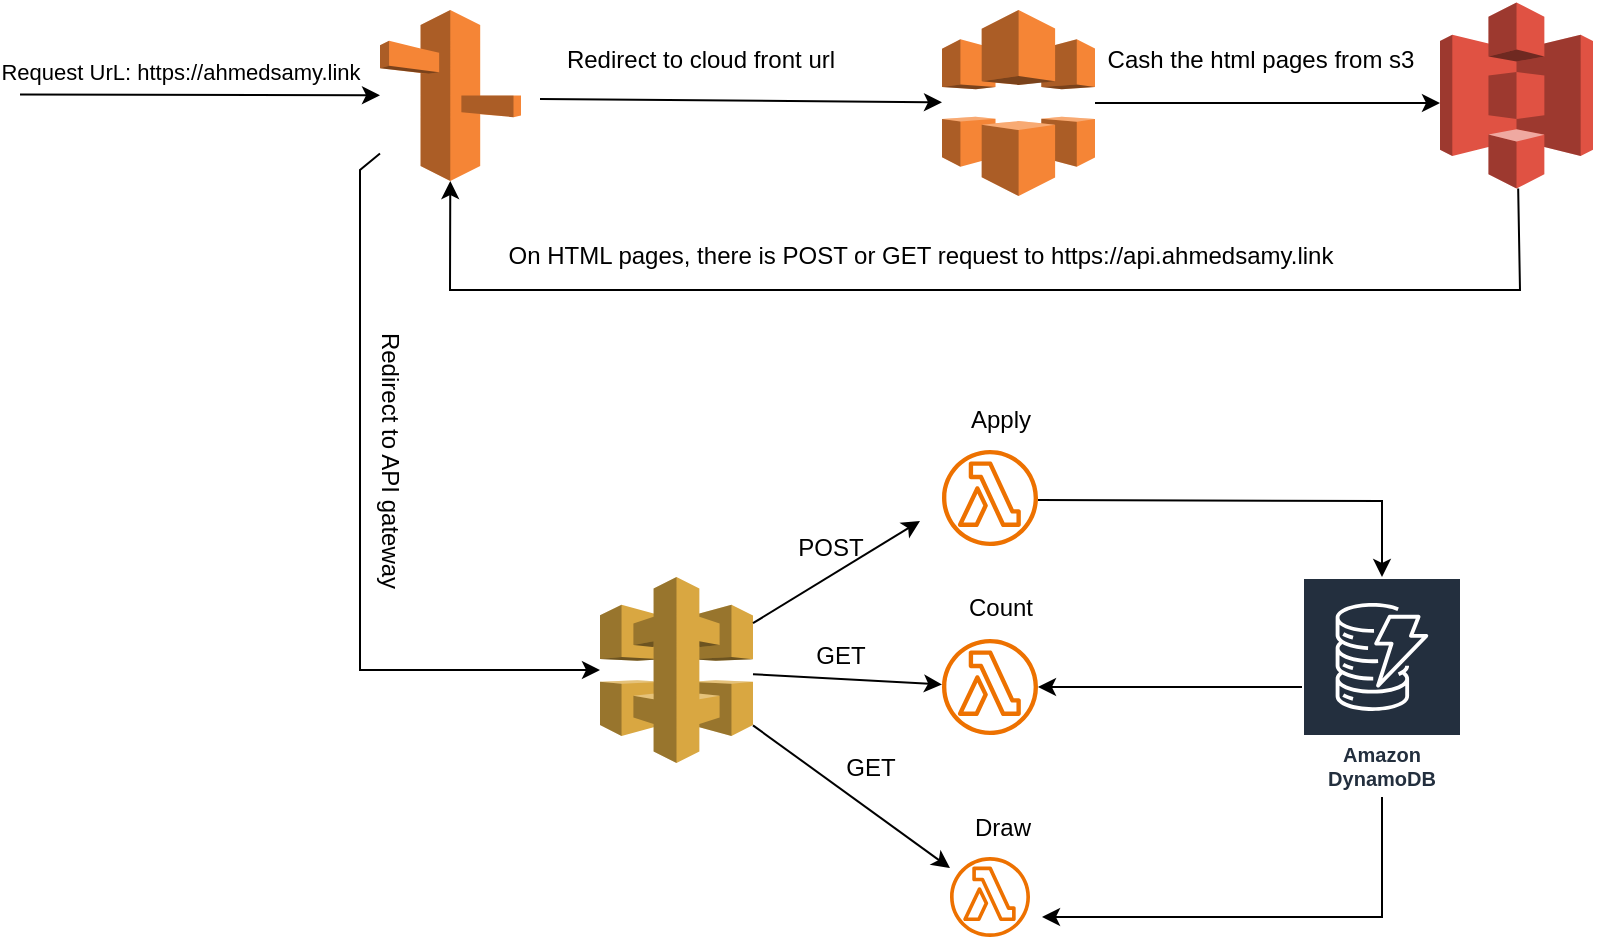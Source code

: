 <mxfile version="24.7.14">
  <diagram name="Page-1" id="WoQ2T9PRDRB7FxEQhNFu">
    <mxGraphModel dx="1050" dy="557" grid="1" gridSize="10" guides="1" tooltips="1" connect="1" arrows="1" fold="1" page="1" pageScale="1" pageWidth="850" pageHeight="1100" math="0" shadow="0">
      <root>
        <mxCell id="0" />
        <mxCell id="1" parent="0" />
        <mxCell id="EW6i_yYcTUOvPH3DIX61-19" style="edgeStyle=orthogonalEdgeStyle;rounded=0;orthogonalLoop=1;jettySize=auto;html=1;" parent="1" target="EW6i_yYcTUOvPH3DIX61-5" edge="1">
          <mxGeometry relative="1" as="geometry">
            <mxPoint x="558.999" y="425" as="sourcePoint" />
          </mxGeometry>
        </mxCell>
        <mxCell id="EW6i_yYcTUOvPH3DIX61-1" value="" style="sketch=0;outlineConnect=0;fontColor=#232F3E;gradientColor=none;fillColor=#ED7100;strokeColor=none;dashed=0;verticalLabelPosition=bottom;verticalAlign=top;align=center;html=1;fontSize=12;fontStyle=0;aspect=fixed;pointerEvents=1;shape=mxgraph.aws4.lambda_function;" parent="1" vertex="1">
          <mxGeometry x="511" y="400" width="48" height="48" as="geometry" />
        </mxCell>
        <mxCell id="EW6i_yYcTUOvPH3DIX61-2" value="" style="sketch=0;outlineConnect=0;fontColor=#232F3E;gradientColor=none;fillColor=#ED7100;strokeColor=none;dashed=0;verticalLabelPosition=bottom;verticalAlign=top;align=center;html=1;fontSize=12;fontStyle=0;aspect=fixed;pointerEvents=1;shape=mxgraph.aws4.lambda_function;" parent="1" vertex="1">
          <mxGeometry x="511" y="494.5" width="48" height="48" as="geometry" />
        </mxCell>
        <mxCell id="EW6i_yYcTUOvPH3DIX61-3" value="" style="sketch=0;outlineConnect=0;fontColor=#232F3E;gradientColor=none;fillColor=#ED7100;strokeColor=none;dashed=0;verticalLabelPosition=bottom;verticalAlign=top;align=center;html=1;fontSize=12;fontStyle=0;aspect=fixed;pointerEvents=1;shape=mxgraph.aws4.lambda_function;" parent="1" vertex="1">
          <mxGeometry x="515" y="603.5" width="40" height="40" as="geometry" />
        </mxCell>
        <mxCell id="EW6i_yYcTUOvPH3DIX61-4" value="" style="outlineConnect=0;dashed=0;verticalLabelPosition=bottom;verticalAlign=top;align=center;html=1;shape=mxgraph.aws3.route_53;fillColor=#F58536;gradientColor=none;" parent="1" vertex="1">
          <mxGeometry x="230" y="180" width="70.5" height="85.5" as="geometry" />
        </mxCell>
        <mxCell id="EW6i_yYcTUOvPH3DIX61-21" style="edgeStyle=orthogonalEdgeStyle;rounded=0;orthogonalLoop=1;jettySize=auto;html=1;" parent="1" source="EW6i_yYcTUOvPH3DIX61-5" target="EW6i_yYcTUOvPH3DIX61-2" edge="1">
          <mxGeometry relative="1" as="geometry" />
        </mxCell>
        <mxCell id="EW6i_yYcTUOvPH3DIX61-5" value="Amazon DynamoDB" style="sketch=0;outlineConnect=0;fontColor=#232F3E;gradientColor=none;strokeColor=#ffffff;fillColor=#232F3E;dashed=0;verticalLabelPosition=middle;verticalAlign=bottom;align=center;html=1;whiteSpace=wrap;fontSize=10;fontStyle=1;spacing=3;shape=mxgraph.aws4.productIcon;prIcon=mxgraph.aws4.dynamodb;" parent="1" vertex="1">
          <mxGeometry x="691" y="463.5" width="80" height="110" as="geometry" />
        </mxCell>
        <mxCell id="EW6i_yYcTUOvPH3DIX61-6" value="" style="outlineConnect=0;dashed=0;verticalLabelPosition=bottom;verticalAlign=top;align=center;html=1;shape=mxgraph.aws3.api_gateway;fillColor=#D9A741;gradientColor=none;" parent="1" vertex="1">
          <mxGeometry x="340" y="463.5" width="76.5" height="93" as="geometry" />
        </mxCell>
        <mxCell id="EW6i_yYcTUOvPH3DIX61-34" style="edgeStyle=orthogonalEdgeStyle;rounded=0;orthogonalLoop=1;jettySize=auto;html=1;" parent="1" source="EW6i_yYcTUOvPH3DIX61-8" target="EW6i_yYcTUOvPH3DIX61-33" edge="1">
          <mxGeometry relative="1" as="geometry">
            <Array as="points">
              <mxPoint x="690" y="227" />
              <mxPoint x="690" y="227" />
            </Array>
          </mxGeometry>
        </mxCell>
        <mxCell id="EW6i_yYcTUOvPH3DIX61-8" value="" style="outlineConnect=0;dashed=0;verticalLabelPosition=bottom;verticalAlign=top;align=center;html=1;shape=mxgraph.aws3.cloudfront;fillColor=#F58536;gradientColor=none;" parent="1" vertex="1">
          <mxGeometry x="511" y="180" width="76.5" height="93" as="geometry" />
        </mxCell>
        <mxCell id="EW6i_yYcTUOvPH3DIX61-12" value="" style="endArrow=classic;html=1;rounded=0;" parent="1" source="EW6i_yYcTUOvPH3DIX61-6" edge="1">
          <mxGeometry relative="1" as="geometry">
            <mxPoint x="400" y="435.5" as="sourcePoint" />
            <mxPoint x="500" y="435.5" as="targetPoint" />
          </mxGeometry>
        </mxCell>
        <mxCell id="EW6i_yYcTUOvPH3DIX61-14" value="" style="endArrow=classic;html=1;rounded=0;" parent="1" source="EW6i_yYcTUOvPH3DIX61-6" target="EW6i_yYcTUOvPH3DIX61-2" edge="1">
          <mxGeometry relative="1" as="geometry">
            <mxPoint x="427" y="496.5" as="sourcePoint" />
            <mxPoint x="510" y="445.5" as="targetPoint" />
          </mxGeometry>
        </mxCell>
        <mxCell id="EW6i_yYcTUOvPH3DIX61-16" value="" style="endArrow=classic;html=1;rounded=0;" parent="1" source="EW6i_yYcTUOvPH3DIX61-6" target="EW6i_yYcTUOvPH3DIX61-3" edge="1">
          <mxGeometry relative="1" as="geometry">
            <mxPoint x="331" y="523.5" as="sourcePoint" />
            <mxPoint x="491" y="523.5" as="targetPoint" />
          </mxGeometry>
        </mxCell>
        <mxCell id="EW6i_yYcTUOvPH3DIX61-24" value="" style="endArrow=classic;html=1;rounded=0;" parent="1" source="EW6i_yYcTUOvPH3DIX61-5" edge="1">
          <mxGeometry width="50" height="50" relative="1" as="geometry">
            <mxPoint x="731" y="633.5" as="sourcePoint" />
            <mxPoint x="561" y="633.5" as="targetPoint" />
            <Array as="points">
              <mxPoint x="731" y="633.5" />
            </Array>
          </mxGeometry>
        </mxCell>
        <mxCell id="EW6i_yYcTUOvPH3DIX61-25" value="" style="endArrow=classic;html=1;rounded=0;" parent="1" target="EW6i_yYcTUOvPH3DIX61-4" edge="1">
          <mxGeometry relative="1" as="geometry">
            <mxPoint x="50" y="222.25" as="sourcePoint" />
            <mxPoint x="150" y="222.25" as="targetPoint" />
          </mxGeometry>
        </mxCell>
        <mxCell id="EW6i_yYcTUOvPH3DIX61-27" value="Request UrL: https://ahmedsamy.link" style="edgeLabel;html=1;align=center;verticalAlign=middle;resizable=0;points=[];" parent="EW6i_yYcTUOvPH3DIX61-25" vertex="1" connectable="0">
          <mxGeometry x="0.013" y="-2" relative="1" as="geometry">
            <mxPoint x="-11" y="-14" as="offset" />
          </mxGeometry>
        </mxCell>
        <mxCell id="EW6i_yYcTUOvPH3DIX61-28" value="" style="endArrow=classic;html=1;rounded=0;" parent="1" target="EW6i_yYcTUOvPH3DIX61-8" edge="1">
          <mxGeometry relative="1" as="geometry">
            <mxPoint x="310" y="224.5" as="sourcePoint" />
            <mxPoint x="520" y="225" as="targetPoint" />
          </mxGeometry>
        </mxCell>
        <mxCell id="EW6i_yYcTUOvPH3DIX61-32" value="Redirect to cloud front url" style="text;html=1;align=center;verticalAlign=middle;resizable=0;points=[];autosize=1;strokeColor=none;fillColor=none;" parent="1" vertex="1">
          <mxGeometry x="310" y="190" width="160" height="30" as="geometry" />
        </mxCell>
        <mxCell id="EW6i_yYcTUOvPH3DIX61-33" value="" style="outlineConnect=0;dashed=0;verticalLabelPosition=bottom;verticalAlign=top;align=center;html=1;shape=mxgraph.aws3.s3;fillColor=#E05243;gradientColor=none;" parent="1" vertex="1">
          <mxGeometry x="760" y="176.25" width="76.5" height="93" as="geometry" />
        </mxCell>
        <mxCell id="EW6i_yYcTUOvPH3DIX61-35" value="Cash the html pages from s3" style="text;html=1;align=center;verticalAlign=middle;resizable=0;points=[];autosize=1;strokeColor=none;fillColor=none;" parent="1" vertex="1">
          <mxGeometry x="580" y="190" width="180" height="30" as="geometry" />
        </mxCell>
        <mxCell id="EW6i_yYcTUOvPH3DIX61-37" value="" style="endArrow=classic;html=1;rounded=0;" parent="1" source="EW6i_yYcTUOvPH3DIX61-33" target="EW6i_yYcTUOvPH3DIX61-4" edge="1">
          <mxGeometry width="50" height="50" relative="1" as="geometry">
            <mxPoint x="800" y="320" as="sourcePoint" />
            <mxPoint x="511" y="300" as="targetPoint" />
            <Array as="points">
              <mxPoint x="800" y="320" />
              <mxPoint x="265" y="320" />
            </Array>
          </mxGeometry>
        </mxCell>
        <mxCell id="EW6i_yYcTUOvPH3DIX61-38" value="On HTML pages, there is POST or GET request to https://api.ahmedsamy.link" style="text;html=1;align=center;verticalAlign=middle;resizable=0;points=[];autosize=1;strokeColor=none;fillColor=none;" parent="1" vertex="1">
          <mxGeometry x="280" y="288" width="440" height="30" as="geometry" />
        </mxCell>
        <mxCell id="EW6i_yYcTUOvPH3DIX61-39" value="" style="endArrow=classic;html=1;rounded=0;" parent="1" source="EW6i_yYcTUOvPH3DIX61-4" target="EW6i_yYcTUOvPH3DIX61-6" edge="1">
          <mxGeometry width="50" height="50" relative="1" as="geometry">
            <mxPoint x="180" y="250" as="sourcePoint" />
            <mxPoint x="230" y="520" as="targetPoint" />
            <Array as="points">
              <mxPoint x="220" y="260" />
              <mxPoint x="220" y="510" />
            </Array>
          </mxGeometry>
        </mxCell>
        <mxCell id="EW6i_yYcTUOvPH3DIX61-40" value="Redirect to API gateway" style="text;html=1;align=center;verticalAlign=middle;resizable=0;points=[];autosize=1;strokeColor=none;fillColor=none;rotation=90;" parent="1" vertex="1">
          <mxGeometry x="160" y="390" width="150" height="30" as="geometry" />
        </mxCell>
        <mxCell id="EW6i_yYcTUOvPH3DIX61-41" value="POST" style="text;html=1;align=center;verticalAlign=middle;resizable=0;points=[];autosize=1;strokeColor=none;fillColor=none;" parent="1" vertex="1">
          <mxGeometry x="425" y="433.5" width="60" height="30" as="geometry" />
        </mxCell>
        <mxCell id="EW6i_yYcTUOvPH3DIX61-42" value="GET" style="text;html=1;align=center;verticalAlign=middle;resizable=0;points=[];autosize=1;strokeColor=none;fillColor=none;" parent="1" vertex="1">
          <mxGeometry x="435" y="488" width="50" height="30" as="geometry" />
        </mxCell>
        <mxCell id="EW6i_yYcTUOvPH3DIX61-43" value="GET" style="text;html=1;align=center;verticalAlign=middle;resizable=0;points=[];autosize=1;strokeColor=none;fillColor=none;" parent="1" vertex="1">
          <mxGeometry x="450" y="543.5" width="50" height="30" as="geometry" />
        </mxCell>
        <mxCell id="ZqENke0EwZdCr-gSIUXj-1" value="Apply" style="text;html=1;align=center;verticalAlign=middle;resizable=0;points=[];autosize=1;strokeColor=none;fillColor=none;" vertex="1" parent="1">
          <mxGeometry x="515" y="370" width="50" height="30" as="geometry" />
        </mxCell>
        <mxCell id="ZqENke0EwZdCr-gSIUXj-2" value="Count" style="text;html=1;align=center;verticalAlign=middle;resizable=0;points=[];autosize=1;strokeColor=none;fillColor=none;" vertex="1" parent="1">
          <mxGeometry x="510" y="463.5" width="60" height="30" as="geometry" />
        </mxCell>
        <mxCell id="ZqENke0EwZdCr-gSIUXj-3" value="Draw" style="text;html=1;align=center;verticalAlign=middle;resizable=0;points=[];autosize=1;strokeColor=none;fillColor=none;" vertex="1" parent="1">
          <mxGeometry x="516" y="573.5" width="50" height="30" as="geometry" />
        </mxCell>
      </root>
    </mxGraphModel>
  </diagram>
</mxfile>
